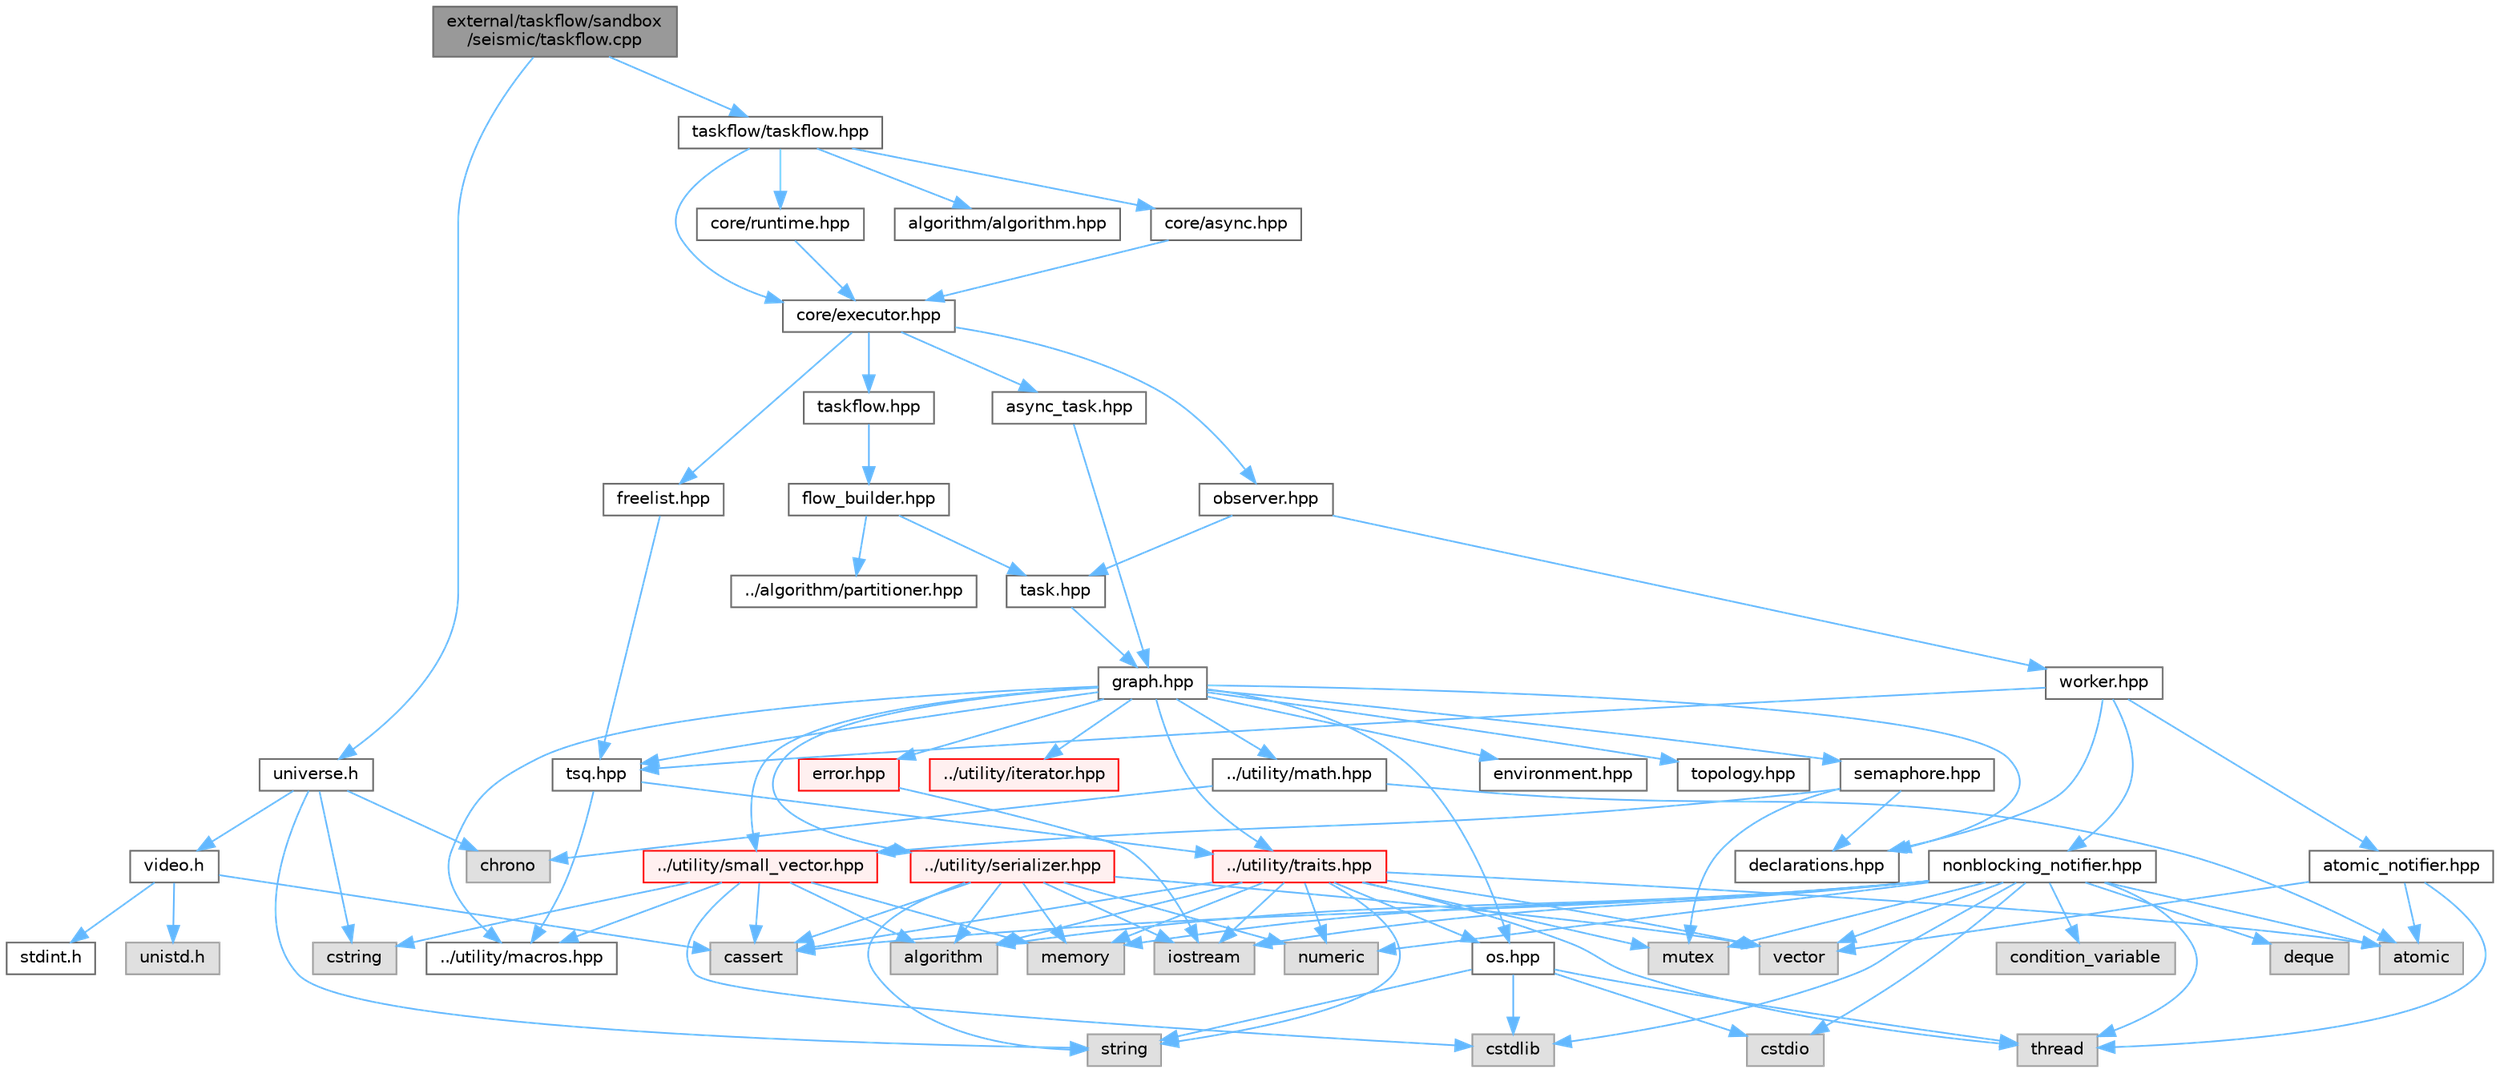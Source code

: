 digraph "external/taskflow/sandbox/seismic/taskflow.cpp"
{
 // LATEX_PDF_SIZE
  bgcolor="transparent";
  edge [fontname=Helvetica,fontsize=10,labelfontname=Helvetica,labelfontsize=10];
  node [fontname=Helvetica,fontsize=10,shape=box,height=0.2,width=0.4];
  Node1 [id="Node000001",label="external/taskflow/sandbox\l/seismic/taskflow.cpp",height=0.2,width=0.4,color="gray40", fillcolor="grey60", style="filled", fontcolor="black",tooltip=" "];
  Node1 -> Node2 [id="edge1_Node000001_Node000002",color="steelblue1",style="solid",tooltip=" "];
  Node2 [id="Node000002",label="universe.h",height=0.2,width=0.4,color="grey40", fillcolor="white", style="filled",URL="$sandbox_2seismic_2universe_8h.html",tooltip=" "];
  Node2 -> Node3 [id="edge2_Node000002_Node000003",color="steelblue1",style="solid",tooltip=" "];
  Node3 [id="Node000003",label="chrono",height=0.2,width=0.4,color="grey60", fillcolor="#E0E0E0", style="filled",tooltip=" "];
  Node2 -> Node4 [id="edge3_Node000002_Node000004",color="steelblue1",style="solid",tooltip=" "];
  Node4 [id="Node000004",label="string",height=0.2,width=0.4,color="grey60", fillcolor="#E0E0E0", style="filled",tooltip=" "];
  Node2 -> Node5 [id="edge4_Node000002_Node000005",color="steelblue1",style="solid",tooltip=" "];
  Node5 [id="Node000005",label="cstring",height=0.2,width=0.4,color="grey60", fillcolor="#E0E0E0", style="filled",tooltip=" "];
  Node2 -> Node6 [id="edge5_Node000002_Node000006",color="steelblue1",style="solid",tooltip=" "];
  Node6 [id="Node000006",label="video.h",height=0.2,width=0.4,color="grey40", fillcolor="white", style="filled",URL="$sandbox_2seismic_2video_8h.html",tooltip=" "];
  Node6 -> Node7 [id="edge6_Node000006_Node000007",color="steelblue1",style="solid",tooltip=" "];
  Node7 [id="Node000007",label="cassert",height=0.2,width=0.4,color="grey60", fillcolor="#E0E0E0", style="filled",tooltip=" "];
  Node6 -> Node8 [id="edge7_Node000006_Node000008",color="steelblue1",style="solid",tooltip=" "];
  Node8 [id="Node000008",label="stdint.h",height=0.2,width=0.4,color="grey40", fillcolor="white", style="filled",URL="$stdint_8h.html",tooltip=" "];
  Node6 -> Node9 [id="edge8_Node000006_Node000009",color="steelblue1",style="solid",tooltip=" "];
  Node9 [id="Node000009",label="unistd.h",height=0.2,width=0.4,color="grey60", fillcolor="#E0E0E0", style="filled",tooltip=" "];
  Node1 -> Node10 [id="edge9_Node000001_Node000010",color="steelblue1",style="solid",tooltip=" "];
  Node10 [id="Node000010",label="taskflow/taskflow.hpp",height=0.2,width=0.4,color="grey40", fillcolor="white", style="filled",URL="$taskflow_8hpp.html",tooltip="main taskflow include file"];
  Node10 -> Node11 [id="edge10_Node000010_Node000011",color="steelblue1",style="solid",tooltip=" "];
  Node11 [id="Node000011",label="core/executor.hpp",height=0.2,width=0.4,color="grey40", fillcolor="white", style="filled",URL="$executor_8hpp.html",tooltip="executor include file"];
  Node11 -> Node12 [id="edge11_Node000011_Node000012",color="steelblue1",style="solid",tooltip=" "];
  Node12 [id="Node000012",label="observer.hpp",height=0.2,width=0.4,color="grey40", fillcolor="white", style="filled",URL="$observer_8hpp.html",tooltip="observer include file"];
  Node12 -> Node13 [id="edge12_Node000012_Node000013",color="steelblue1",style="solid",tooltip=" "];
  Node13 [id="Node000013",label="task.hpp",height=0.2,width=0.4,color="grey40", fillcolor="white", style="filled",URL="$task_8hpp.html",tooltip="task include file"];
  Node13 -> Node14 [id="edge13_Node000013_Node000014",color="steelblue1",style="solid",tooltip=" "];
  Node14 [id="Node000014",label="graph.hpp",height=0.2,width=0.4,color="grey40", fillcolor="white", style="filled",URL="$taskflow_2core_2graph_8hpp.html",tooltip="graph include file"];
  Node14 -> Node15 [id="edge14_Node000014_Node000015",color="steelblue1",style="solid",tooltip=" "];
  Node15 [id="Node000015",label="../utility/macros.hpp",height=0.2,width=0.4,color="grey40", fillcolor="white", style="filled",URL="$macros_8hpp.html",tooltip=" "];
  Node14 -> Node16 [id="edge15_Node000014_Node000016",color="steelblue1",style="solid",tooltip=" "];
  Node16 [id="Node000016",label="../utility/traits.hpp",height=0.2,width=0.4,color="red", fillcolor="#FFF0F0", style="filled",URL="$taskflow_2utility_2traits_8hpp.html",tooltip=" "];
  Node16 -> Node19 [id="edge16_Node000016_Node000019",color="steelblue1",style="solid",tooltip=" "];
  Node19 [id="Node000019",label="iostream",height=0.2,width=0.4,color="grey60", fillcolor="#E0E0E0", style="filled",tooltip=" "];
  Node16 -> Node21 [id="edge17_Node000016_Node000021",color="steelblue1",style="solid",tooltip=" "];
  Node21 [id="Node000021",label="mutex",height=0.2,width=0.4,color="grey60", fillcolor="#E0E0E0", style="filled",tooltip=" "];
  Node16 -> Node24 [id="edge18_Node000016_Node000024",color="steelblue1",style="solid",tooltip=" "];
  Node24 [id="Node000024",label="vector",height=0.2,width=0.4,color="grey60", fillcolor="#E0E0E0", style="filled",tooltip=" "];
  Node16 -> Node25 [id="edge19_Node000016_Node000025",color="steelblue1",style="solid",tooltip=" "];
  Node25 [id="Node000025",label="algorithm",height=0.2,width=0.4,color="grey60", fillcolor="#E0E0E0", style="filled",tooltip=" "];
  Node16 -> Node26 [id="edge20_Node000016_Node000026",color="steelblue1",style="solid",tooltip=" "];
  Node26 [id="Node000026",label="memory",height=0.2,width=0.4,color="grey60", fillcolor="#E0E0E0", style="filled",tooltip=" "];
  Node16 -> Node27 [id="edge21_Node000016_Node000027",color="steelblue1",style="solid",tooltip=" "];
  Node27 [id="Node000027",label="atomic",height=0.2,width=0.4,color="grey60", fillcolor="#E0E0E0", style="filled",tooltip=" "];
  Node16 -> Node28 [id="edge22_Node000016_Node000028",color="steelblue1",style="solid",tooltip=" "];
  Node28 [id="Node000028",label="thread",height=0.2,width=0.4,color="grey60", fillcolor="#E0E0E0", style="filled",tooltip=" "];
  Node16 -> Node35 [id="edge23_Node000016_Node000035",color="steelblue1",style="solid",tooltip=" "];
  Node35 [id="Node000035",label="numeric",height=0.2,width=0.4,color="grey60", fillcolor="#E0E0E0", style="filled",tooltip=" "];
  Node16 -> Node7 [id="edge24_Node000016_Node000007",color="steelblue1",style="solid",tooltip=" "];
  Node16 -> Node4 [id="edge25_Node000016_Node000004",color="steelblue1",style="solid",tooltip=" "];
  Node16 -> Node42 [id="edge26_Node000016_Node000042",color="steelblue1",style="solid",tooltip=" "];
  Node42 [id="Node000042",label="os.hpp",height=0.2,width=0.4,color="grey40", fillcolor="white", style="filled",URL="$os_8hpp.html",tooltip=" "];
  Node42 -> Node43 [id="edge27_Node000042_Node000043",color="steelblue1",style="solid",tooltip=" "];
  Node43 [id="Node000043",label="cstdlib",height=0.2,width=0.4,color="grey60", fillcolor="#E0E0E0", style="filled",tooltip=" "];
  Node42 -> Node44 [id="edge28_Node000042_Node000044",color="steelblue1",style="solid",tooltip=" "];
  Node44 [id="Node000044",label="cstdio",height=0.2,width=0.4,color="grey60", fillcolor="#E0E0E0", style="filled",tooltip=" "];
  Node42 -> Node4 [id="edge29_Node000042_Node000004",color="steelblue1",style="solid",tooltip=" "];
  Node42 -> Node28 [id="edge30_Node000042_Node000028",color="steelblue1",style="solid",tooltip=" "];
  Node14 -> Node45 [id="edge31_Node000014_Node000045",color="steelblue1",style="solid",tooltip=" "];
  Node45 [id="Node000045",label="../utility/iterator.hpp",height=0.2,width=0.4,color="red", fillcolor="#FFF0F0", style="filled",URL="$iterator_8hpp.html",tooltip=" "];
  Node14 -> Node42 [id="edge32_Node000014_Node000042",color="steelblue1",style="solid",tooltip=" "];
  Node14 -> Node47 [id="edge33_Node000014_Node000047",color="steelblue1",style="solid",tooltip=" "];
  Node47 [id="Node000047",label="../utility/math.hpp",height=0.2,width=0.4,color="grey40", fillcolor="white", style="filled",URL="$math_8hpp.html",tooltip=" "];
  Node47 -> Node27 [id="edge34_Node000047_Node000027",color="steelblue1",style="solid",tooltip=" "];
  Node47 -> Node3 [id="edge35_Node000047_Node000003",color="steelblue1",style="solid",tooltip=" "];
  Node14 -> Node48 [id="edge36_Node000014_Node000048",color="steelblue1",style="solid",tooltip=" "];
  Node48 [id="Node000048",label="../utility/small_vector.hpp",height=0.2,width=0.4,color="red", fillcolor="#FFF0F0", style="filled",URL="$small__vector_8hpp.html",tooltip="small vector include file"];
  Node48 -> Node15 [id="edge37_Node000048_Node000015",color="steelblue1",style="solid",tooltip=" "];
  Node48 -> Node25 [id="edge38_Node000048_Node000025",color="steelblue1",style="solid",tooltip=" "];
  Node48 -> Node7 [id="edge39_Node000048_Node000007",color="steelblue1",style="solid",tooltip=" "];
  Node48 -> Node43 [id="edge40_Node000048_Node000043",color="steelblue1",style="solid",tooltip=" "];
  Node48 -> Node5 [id="edge41_Node000048_Node000005",color="steelblue1",style="solid",tooltip=" "];
  Node48 -> Node26 [id="edge42_Node000048_Node000026",color="steelblue1",style="solid",tooltip=" "];
  Node14 -> Node50 [id="edge43_Node000014_Node000050",color="steelblue1",style="solid",tooltip=" "];
  Node50 [id="Node000050",label="../utility/serializer.hpp",height=0.2,width=0.4,color="red", fillcolor="#FFF0F0", style="filled",URL="$taskflow_2utility_2serializer_8hpp.html",tooltip=" "];
  Node50 -> Node19 [id="edge44_Node000050_Node000019",color="steelblue1",style="solid",tooltip=" "];
  Node50 -> Node24 [id="edge45_Node000050_Node000024",color="steelblue1",style="solid",tooltip=" "];
  Node50 -> Node25 [id="edge46_Node000050_Node000025",color="steelblue1",style="solid",tooltip=" "];
  Node50 -> Node26 [id="edge47_Node000050_Node000026",color="steelblue1",style="solid",tooltip=" "];
  Node50 -> Node35 [id="edge48_Node000050_Node000035",color="steelblue1",style="solid",tooltip=" "];
  Node50 -> Node7 [id="edge49_Node000050_Node000007",color="steelblue1",style="solid",tooltip=" "];
  Node50 -> Node4 [id="edge50_Node000050_Node000004",color="steelblue1",style="solid",tooltip=" "];
  Node14 -> Node54 [id="edge51_Node000014_Node000054",color="steelblue1",style="solid",tooltip=" "];
  Node54 [id="Node000054",label="error.hpp",height=0.2,width=0.4,color="red", fillcolor="#FFF0F0", style="filled",URL="$error_8hpp.html",tooltip=" "];
  Node54 -> Node19 [id="edge52_Node000054_Node000019",color="steelblue1",style="solid",tooltip=" "];
  Node14 -> Node57 [id="edge53_Node000014_Node000057",color="steelblue1",style="solid",tooltip=" "];
  Node57 [id="Node000057",label="declarations.hpp",height=0.2,width=0.4,color="grey40", fillcolor="white", style="filled",URL="$declarations_8hpp.html",tooltip=" "];
  Node14 -> Node58 [id="edge54_Node000014_Node000058",color="steelblue1",style="solid",tooltip=" "];
  Node58 [id="Node000058",label="semaphore.hpp",height=0.2,width=0.4,color="grey40", fillcolor="white", style="filled",URL="$semaphore_8hpp.html",tooltip="semaphore include file"];
  Node58 -> Node21 [id="edge55_Node000058_Node000021",color="steelblue1",style="solid",tooltip=" "];
  Node58 -> Node57 [id="edge56_Node000058_Node000057",color="steelblue1",style="solid",tooltip=" "];
  Node58 -> Node48 [id="edge57_Node000058_Node000048",color="steelblue1",style="solid",tooltip=" "];
  Node14 -> Node59 [id="edge58_Node000014_Node000059",color="steelblue1",style="solid",tooltip=" "];
  Node59 [id="Node000059",label="environment.hpp",height=0.2,width=0.4,color="grey40", fillcolor="white", style="filled",URL="$environment_8hpp.html",tooltip=" "];
  Node14 -> Node60 [id="edge59_Node000014_Node000060",color="steelblue1",style="solid",tooltip=" "];
  Node60 [id="Node000060",label="topology.hpp",height=0.2,width=0.4,color="grey40", fillcolor="white", style="filled",URL="$topology_8hpp.html",tooltip=" "];
  Node14 -> Node61 [id="edge60_Node000014_Node000061",color="steelblue1",style="solid",tooltip=" "];
  Node61 [id="Node000061",label="tsq.hpp",height=0.2,width=0.4,color="grey40", fillcolor="white", style="filled",URL="$tsq_8hpp.html",tooltip="task queue include file"];
  Node61 -> Node15 [id="edge61_Node000061_Node000015",color="steelblue1",style="solid",tooltip=" "];
  Node61 -> Node16 [id="edge62_Node000061_Node000016",color="steelblue1",style="solid",tooltip=" "];
  Node12 -> Node62 [id="edge63_Node000012_Node000062",color="steelblue1",style="solid",tooltip=" "];
  Node62 [id="Node000062",label="worker.hpp",height=0.2,width=0.4,color="grey40", fillcolor="white", style="filled",URL="$worker_8hpp.html",tooltip="worker include file"];
  Node62 -> Node57 [id="edge64_Node000062_Node000057",color="steelblue1",style="solid",tooltip=" "];
  Node62 -> Node61 [id="edge65_Node000062_Node000061",color="steelblue1",style="solid",tooltip=" "];
  Node62 -> Node63 [id="edge66_Node000062_Node000063",color="steelblue1",style="solid",tooltip=" "];
  Node63 [id="Node000063",label="atomic_notifier.hpp",height=0.2,width=0.4,color="grey40", fillcolor="white", style="filled",URL="$atomic__notifier_8hpp.html",tooltip=" "];
  Node63 -> Node27 [id="edge67_Node000063_Node000027",color="steelblue1",style="solid",tooltip=" "];
  Node63 -> Node28 [id="edge68_Node000063_Node000028",color="steelblue1",style="solid",tooltip=" "];
  Node63 -> Node24 [id="edge69_Node000063_Node000024",color="steelblue1",style="solid",tooltip=" "];
  Node62 -> Node64 [id="edge70_Node000062_Node000064",color="steelblue1",style="solid",tooltip=" "];
  Node64 [id="Node000064",label="nonblocking_notifier.hpp",height=0.2,width=0.4,color="grey40", fillcolor="white", style="filled",URL="$nonblocking__notifier_8hpp.html",tooltip=" "];
  Node64 -> Node19 [id="edge71_Node000064_Node000019",color="steelblue1",style="solid",tooltip=" "];
  Node64 -> Node24 [id="edge72_Node000064_Node000024",color="steelblue1",style="solid",tooltip=" "];
  Node64 -> Node43 [id="edge73_Node000064_Node000043",color="steelblue1",style="solid",tooltip=" "];
  Node64 -> Node44 [id="edge74_Node000064_Node000044",color="steelblue1",style="solid",tooltip=" "];
  Node64 -> Node27 [id="edge75_Node000064_Node000027",color="steelblue1",style="solid",tooltip=" "];
  Node64 -> Node26 [id="edge76_Node000064_Node000026",color="steelblue1",style="solid",tooltip=" "];
  Node64 -> Node65 [id="edge77_Node000064_Node000065",color="steelblue1",style="solid",tooltip=" "];
  Node65 [id="Node000065",label="deque",height=0.2,width=0.4,color="grey60", fillcolor="#E0E0E0", style="filled",tooltip=" "];
  Node64 -> Node21 [id="edge78_Node000064_Node000021",color="steelblue1",style="solid",tooltip=" "];
  Node64 -> Node66 [id="edge79_Node000064_Node000066",color="steelblue1",style="solid",tooltip=" "];
  Node66 [id="Node000066",label="condition_variable",height=0.2,width=0.4,color="grey60", fillcolor="#E0E0E0", style="filled",tooltip=" "];
  Node64 -> Node28 [id="edge80_Node000064_Node000028",color="steelblue1",style="solid",tooltip=" "];
  Node64 -> Node25 [id="edge81_Node000064_Node000025",color="steelblue1",style="solid",tooltip=" "];
  Node64 -> Node35 [id="edge82_Node000064_Node000035",color="steelblue1",style="solid",tooltip=" "];
  Node64 -> Node7 [id="edge83_Node000064_Node000007",color="steelblue1",style="solid",tooltip=" "];
  Node11 -> Node67 [id="edge84_Node000011_Node000067",color="steelblue1",style="solid",tooltip=" "];
  Node67 [id="Node000067",label="taskflow.hpp",height=0.2,width=0.4,color="grey40", fillcolor="white", style="filled",URL="$core_2taskflow_8hpp.html",tooltip="taskflow include file"];
  Node67 -> Node68 [id="edge85_Node000067_Node000068",color="steelblue1",style="solid",tooltip=" "];
  Node68 [id="Node000068",label="flow_builder.hpp",height=0.2,width=0.4,color="grey40", fillcolor="white", style="filled",URL="$flow__builder_8hpp.html",tooltip="flow builder include file"];
  Node68 -> Node13 [id="edge86_Node000068_Node000013",color="steelblue1",style="solid",tooltip=" "];
  Node68 -> Node69 [id="edge87_Node000068_Node000069",color="steelblue1",style="solid",tooltip=" "];
  Node69 [id="Node000069",label="../algorithm/partitioner.hpp",height=0.2,width=0.4,color="grey40", fillcolor="white", style="filled",URL="$partitioner_8hpp.html",tooltip="partitioner include file"];
  Node11 -> Node70 [id="edge88_Node000011_Node000070",color="steelblue1",style="solid",tooltip=" "];
  Node70 [id="Node000070",label="async_task.hpp",height=0.2,width=0.4,color="grey40", fillcolor="white", style="filled",URL="$taskflow_2core_2async__task_8hpp.html",tooltip="asynchronous task include file"];
  Node70 -> Node14 [id="edge89_Node000070_Node000014",color="steelblue1",style="solid",tooltip=" "];
  Node11 -> Node71 [id="edge90_Node000011_Node000071",color="steelblue1",style="solid",tooltip=" "];
  Node71 [id="Node000071",label="freelist.hpp",height=0.2,width=0.4,color="grey40", fillcolor="white", style="filled",URL="$freelist_8hpp.html",tooltip=" "];
  Node71 -> Node61 [id="edge91_Node000071_Node000061",color="steelblue1",style="solid",tooltip=" "];
  Node10 -> Node72 [id="edge92_Node000010_Node000072",color="steelblue1",style="solid",tooltip=" "];
  Node72 [id="Node000072",label="core/runtime.hpp",height=0.2,width=0.4,color="grey40", fillcolor="white", style="filled",URL="$runtime_8hpp.html",tooltip=" "];
  Node72 -> Node11 [id="edge93_Node000072_Node000011",color="steelblue1",style="solid",tooltip=" "];
  Node10 -> Node73 [id="edge94_Node000010_Node000073",color="steelblue1",style="solid",tooltip=" "];
  Node73 [id="Node000073",label="core/async.hpp",height=0.2,width=0.4,color="grey40", fillcolor="white", style="filled",URL="$async_8hpp.html",tooltip=" "];
  Node73 -> Node11 [id="edge95_Node000073_Node000011",color="steelblue1",style="solid",tooltip=" "];
  Node10 -> Node74 [id="edge96_Node000010_Node000074",color="steelblue1",style="solid",tooltip=" "];
  Node74 [id="Node000074",label="algorithm/algorithm.hpp",height=0.2,width=0.4,color="grey40", fillcolor="white", style="filled",URL="$algorithm_8hpp.html",tooltip=" "];
}
